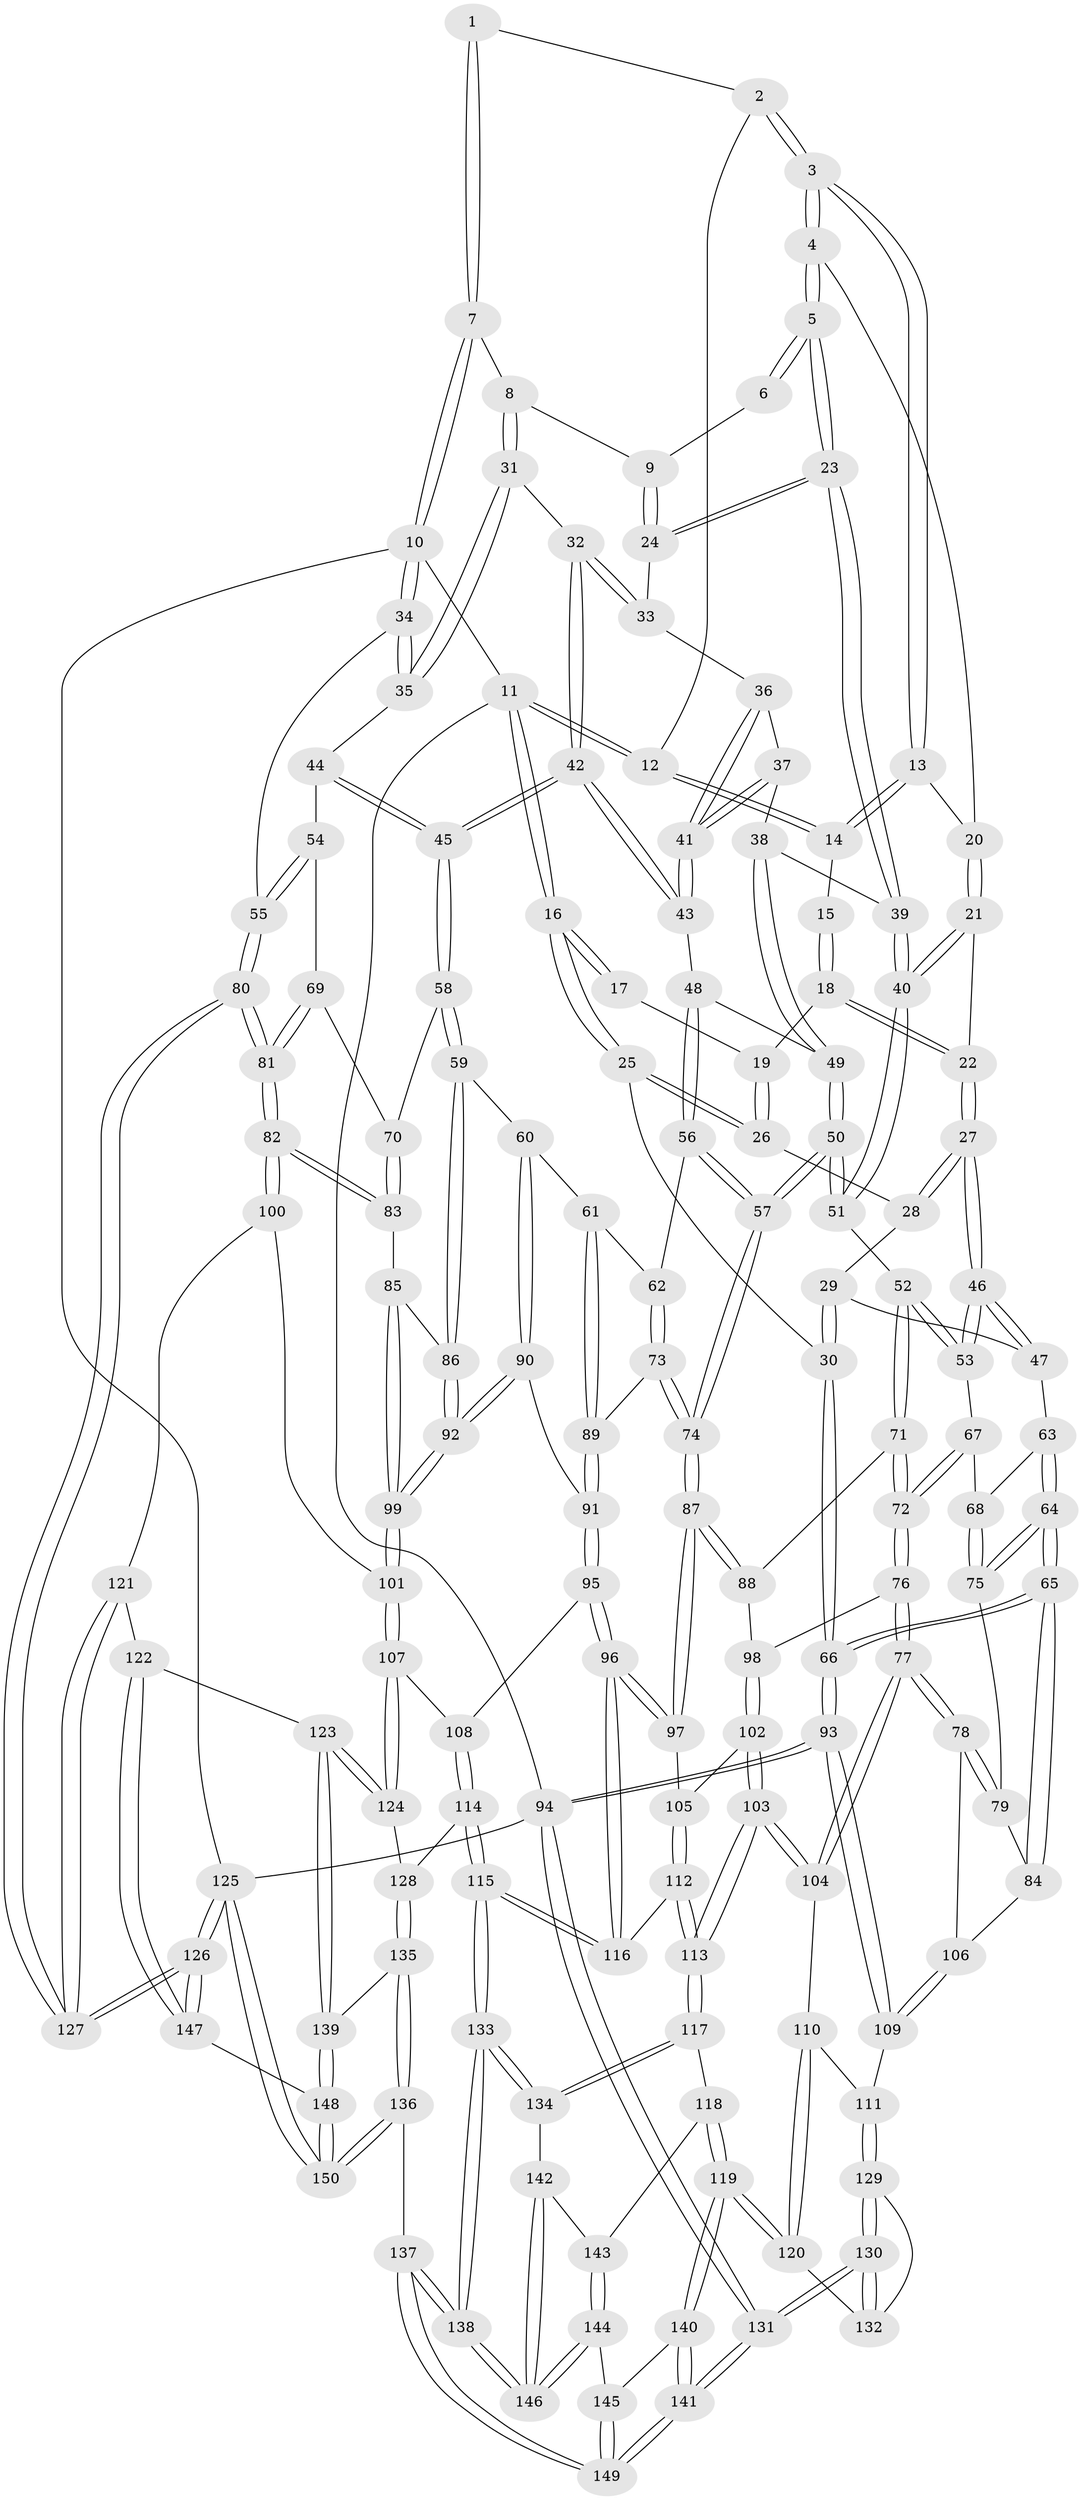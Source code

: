 // coarse degree distribution, {3: 0.15053763440860216, 4: 0.34408602150537637, 6: 0.17204301075268819, 5: 0.3010752688172043, 2: 0.03225806451612903}
// Generated by graph-tools (version 1.1) at 2025/42/03/06/25 10:42:33]
// undirected, 150 vertices, 372 edges
graph export_dot {
graph [start="1"]
  node [color=gray90,style=filled];
  1 [pos="+0.7309973697022295+0"];
  2 [pos="+0.4916214338219888+0"];
  3 [pos="+0.5246125375159154+0.1575685538808014"];
  4 [pos="+0.5283211378578277+0.17011648796561882"];
  5 [pos="+0.5316384370857477+0.17372211732183696"];
  6 [pos="+0.703858909514053+0"];
  7 [pos="+1+0"];
  8 [pos="+0.8342153416641103+0.15379994040170294"];
  9 [pos="+0.6908217463618058+0.10065524112396913"];
  10 [pos="+1+0"];
  11 [pos="+0+0"];
  12 [pos="+0.26709171984291097+0"];
  13 [pos="+0.2899254707177603+0.0538325671245008"];
  14 [pos="+0.2730212642556722+0.025292267015258822"];
  15 [pos="+0.2511873975439771+0.054668033103275726"];
  16 [pos="+0+0"];
  17 [pos="+0.14408058058412335+0.10642092240070626"];
  18 [pos="+0.20284129253894403+0.15410699282242626"];
  19 [pos="+0.1303576234514751+0.1620216968284192"];
  20 [pos="+0.3365057730030678+0.19821011852662557"];
  21 [pos="+0.31064970319396285+0.24086754735107047"];
  22 [pos="+0.25305495196605526+0.2950241464033878"];
  23 [pos="+0.5347427363394971+0.177362877080934"];
  24 [pos="+0.6073476054482989+0.17095357884499912"];
  25 [pos="+0+0"];
  26 [pos="+0.10780334798296998+0.17491118699178224"];
  27 [pos="+0.23744066883187406+0.326268868141218"];
  28 [pos="+0.10788346953474957+0.18444220261685854"];
  29 [pos="+0.037498978102375576+0.2780269218910797"];
  30 [pos="+0+0.21941611871172653"];
  31 [pos="+0.8324576071940881+0.22899919857185239"];
  32 [pos="+0.82380326883579+0.2343930242332766"];
  33 [pos="+0.7210867693208598+0.24146320858588788"];
  34 [pos="+1+0.18807672453589203"];
  35 [pos="+0.912997827786831+0.27428781888183906"];
  36 [pos="+0.7015599399075508+0.2782578964653816"];
  37 [pos="+0.6373060688784296+0.2989085014829061"];
  38 [pos="+0.5883870374334995+0.3053688840048839"];
  39 [pos="+0.5283511919846734+0.25811000923545024"];
  40 [pos="+0.4847337521672444+0.3211143803309301"];
  41 [pos="+0.6945318477168011+0.33509837855542984"];
  42 [pos="+0.766247188280402+0.3932049395418188"];
  43 [pos="+0.6944668411252501+0.3683445236304961"];
  44 [pos="+0.9136184696138265+0.36287104751351945"];
  45 [pos="+0.7949925606625777+0.4514785811782471"];
  46 [pos="+0.23329797390494791+0.34683775559772206"];
  47 [pos="+0.12327635531604+0.3514392803779182"];
  48 [pos="+0.6539864386417366+0.38071038593513346"];
  49 [pos="+0.6159312902802505+0.3458176908561533"];
  50 [pos="+0.5107861240758597+0.46113715555431595"];
  51 [pos="+0.4550902718145839+0.3994968035257661"];
  52 [pos="+0.3062787302750056+0.4242537688201221"];
  53 [pos="+0.23637893787424114+0.35203615770849034"];
  54 [pos="+0.966093533934606+0.42241503411181774"];
  55 [pos="+1+0.5453991030591718"];
  56 [pos="+0.6319542759656985+0.43461520465995396"];
  57 [pos="+0.518666780602233+0.4720012785773916"];
  58 [pos="+0.7949032016475521+0.4581811549077114"];
  59 [pos="+0.7632647539202995+0.49727989033692577"];
  60 [pos="+0.7545259397681624+0.5017994982468672"];
  61 [pos="+0.7302673685957956+0.5031434899712738"];
  62 [pos="+0.6767094832582881+0.48111072034634544"];
  63 [pos="+0.059857122819055295+0.41803271242941065"];
  64 [pos="+0+0.46185487355736426"];
  65 [pos="+0+0.5172293550737848"];
  66 [pos="+0+0.5174207775907506"];
  67 [pos="+0.141244814166856+0.49133943922589385"];
  68 [pos="+0.12843948493950774+0.49652751082541696"];
  69 [pos="+0.8527552203303418+0.4844206584167284"];
  70 [pos="+0.8509537746651962+0.48422116378696883"];
  71 [pos="+0.3056978656114991+0.43135127920566196"];
  72 [pos="+0.23280451975618194+0.5699325018049157"];
  73 [pos="+0.5794065363333913+0.5593618791646525"];
  74 [pos="+0.5272606845077862+0.5576279873285247"];
  75 [pos="+0.12045107512895702+0.5076566820077489"];
  76 [pos="+0.23154581926529855+0.5752260177677617"];
  77 [pos="+0.19038548354943605+0.626886278726407"];
  78 [pos="+0.14460478960032164+0.6198891004821645"];
  79 [pos="+0.11629283081039453+0.5206569401052896"];
  80 [pos="+1+0.6234772013125225"];
  81 [pos="+1+0.62483292218479"];
  82 [pos="+1+0.6330798368472237"];
  83 [pos="+0.8746642014415476+0.5968139682745904"];
  84 [pos="+0+0.5572972972066187"];
  85 [pos="+0.8677405633328599+0.5986569186826002"];
  86 [pos="+0.8101264323634754+0.5740681849748885"];
  87 [pos="+0.5147415050131561+0.5805466033289316"];
  88 [pos="+0.3893161053028164+0.5760166038111029"];
  89 [pos="+0.6474056451893598+0.5804962999882753"];
  90 [pos="+0.7305719271989602+0.6272158864485418"];
  91 [pos="+0.6829423252964392+0.6389617106904186"];
  92 [pos="+0.7746226460836905+0.651580545483322"];
  93 [pos="+0+0.8510089327584905"];
  94 [pos="+0+1"];
  95 [pos="+0.6675513678203445+0.667248638012259"];
  96 [pos="+0.5211541987246485+0.6897830210198191"];
  97 [pos="+0.5206430068813082+0.6885662404024279"];
  98 [pos="+0.35282880361831653+0.6250103278709008"];
  99 [pos="+0.8021210388424055+0.6866381985659286"];
  100 [pos="+0.8802599141313315+0.7330117915706794"];
  101 [pos="+0.81067046939009+0.7234187559852716"];
  102 [pos="+0.3538204979258596+0.6533196964053807"];
  103 [pos="+0.2661278672527994+0.7195160805451849"];
  104 [pos="+0.2188767927193821+0.7002779499798606"];
  105 [pos="+0.3788851697519086+0.6749799066189982"];
  106 [pos="+0.09125492585506374+0.6312861181414924"];
  107 [pos="+0.7787330902042143+0.7542017869554967"];
  108 [pos="+0.6916924090351733+0.7285130892757408"];
  109 [pos="+0.051590524429487784+0.7597386889178259"];
  110 [pos="+0.21813436835238273+0.7012019606673194"];
  111 [pos="+0.09491027649937316+0.7778652281533569"];
  112 [pos="+0.3724797027805232+0.7988133831958919"];
  113 [pos="+0.3325262652566232+0.8169121456909632"];
  114 [pos="+0.5991764731704234+0.8144076910734731"];
  115 [pos="+0.5426664349187964+0.8174339200327156"];
  116 [pos="+0.5203452870428622+0.7859671112778563"];
  117 [pos="+0.3311766042683352+0.8200974756124356"];
  118 [pos="+0.31760044898765155+0.8410873245935286"];
  119 [pos="+0.22701282993425395+0.8855306040933585"];
  120 [pos="+0.18865359095368936+0.8535244170668397"];
  121 [pos="+0.8930395792053017+0.8171642730602844"];
  122 [pos="+0.870909421273231+0.8804053950609264"];
  123 [pos="+0.8380048297842002+0.8921899803053883"];
  124 [pos="+0.7728158762018156+0.7907819850338194"];
  125 [pos="+1+1"];
  126 [pos="+1+0.9711174590373204"];
  127 [pos="+1+0.8222115394254301"];
  128 [pos="+0.6912011313981775+0.8532769842669378"];
  129 [pos="+0.11715570965229585+0.8128609022019377"];
  130 [pos="+0.053909693192339334+0.9361564874423377"];
  131 [pos="+0+1"];
  132 [pos="+0.18851529718724436+0.8534870917797033"];
  133 [pos="+0.5240775873896241+0.9499123955332112"];
  134 [pos="+0.44211685865903955+0.9162326968640776"];
  135 [pos="+0.7031439131344539+0.8879515652143146"];
  136 [pos="+0.6011740174500909+1"];
  137 [pos="+0.5512985369789359+1"];
  138 [pos="+0.546529074921168+1"];
  139 [pos="+0.8206839065028341+0.9206543524129988"];
  140 [pos="+0.20426802861310892+1"];
  141 [pos="+0.07765234681279512+1"];
  142 [pos="+0.36836253869142643+0.914958618712682"];
  143 [pos="+0.340015821746237+0.8959926087241825"];
  144 [pos="+0.3336332876972992+0.9438893701759591"];
  145 [pos="+0.3295146285928138+0.9487285989414328"];
  146 [pos="+0.4139938085623132+1"];
  147 [pos="+1+0.9234215619259751"];
  148 [pos="+0.8119883840789669+1"];
  149 [pos="+0.35748869358255964+1"];
  150 [pos="+0.7394591517278963+1"];
  1 -- 2;
  1 -- 7;
  1 -- 7;
  2 -- 3;
  2 -- 3;
  2 -- 12;
  3 -- 4;
  3 -- 4;
  3 -- 13;
  3 -- 13;
  4 -- 5;
  4 -- 5;
  4 -- 20;
  5 -- 6;
  5 -- 6;
  5 -- 23;
  5 -- 23;
  6 -- 9;
  7 -- 8;
  7 -- 10;
  7 -- 10;
  8 -- 9;
  8 -- 31;
  8 -- 31;
  9 -- 24;
  9 -- 24;
  10 -- 11;
  10 -- 34;
  10 -- 34;
  10 -- 125;
  11 -- 12;
  11 -- 12;
  11 -- 16;
  11 -- 16;
  11 -- 94;
  12 -- 14;
  12 -- 14;
  13 -- 14;
  13 -- 14;
  13 -- 20;
  14 -- 15;
  15 -- 18;
  15 -- 18;
  16 -- 17;
  16 -- 17;
  16 -- 25;
  16 -- 25;
  17 -- 19;
  18 -- 19;
  18 -- 22;
  18 -- 22;
  19 -- 26;
  19 -- 26;
  20 -- 21;
  20 -- 21;
  21 -- 22;
  21 -- 40;
  21 -- 40;
  22 -- 27;
  22 -- 27;
  23 -- 24;
  23 -- 24;
  23 -- 39;
  23 -- 39;
  24 -- 33;
  25 -- 26;
  25 -- 26;
  25 -- 30;
  26 -- 28;
  27 -- 28;
  27 -- 28;
  27 -- 46;
  27 -- 46;
  28 -- 29;
  29 -- 30;
  29 -- 30;
  29 -- 47;
  30 -- 66;
  30 -- 66;
  31 -- 32;
  31 -- 35;
  31 -- 35;
  32 -- 33;
  32 -- 33;
  32 -- 42;
  32 -- 42;
  33 -- 36;
  34 -- 35;
  34 -- 35;
  34 -- 55;
  35 -- 44;
  36 -- 37;
  36 -- 41;
  36 -- 41;
  37 -- 38;
  37 -- 41;
  37 -- 41;
  38 -- 39;
  38 -- 49;
  38 -- 49;
  39 -- 40;
  39 -- 40;
  40 -- 51;
  40 -- 51;
  41 -- 43;
  41 -- 43;
  42 -- 43;
  42 -- 43;
  42 -- 45;
  42 -- 45;
  43 -- 48;
  44 -- 45;
  44 -- 45;
  44 -- 54;
  45 -- 58;
  45 -- 58;
  46 -- 47;
  46 -- 47;
  46 -- 53;
  46 -- 53;
  47 -- 63;
  48 -- 49;
  48 -- 56;
  48 -- 56;
  49 -- 50;
  49 -- 50;
  50 -- 51;
  50 -- 51;
  50 -- 57;
  50 -- 57;
  51 -- 52;
  52 -- 53;
  52 -- 53;
  52 -- 71;
  52 -- 71;
  53 -- 67;
  54 -- 55;
  54 -- 55;
  54 -- 69;
  55 -- 80;
  55 -- 80;
  56 -- 57;
  56 -- 57;
  56 -- 62;
  57 -- 74;
  57 -- 74;
  58 -- 59;
  58 -- 59;
  58 -- 70;
  59 -- 60;
  59 -- 86;
  59 -- 86;
  60 -- 61;
  60 -- 90;
  60 -- 90;
  61 -- 62;
  61 -- 89;
  61 -- 89;
  62 -- 73;
  62 -- 73;
  63 -- 64;
  63 -- 64;
  63 -- 68;
  64 -- 65;
  64 -- 65;
  64 -- 75;
  64 -- 75;
  65 -- 66;
  65 -- 66;
  65 -- 84;
  65 -- 84;
  66 -- 93;
  66 -- 93;
  67 -- 68;
  67 -- 72;
  67 -- 72;
  68 -- 75;
  68 -- 75;
  69 -- 70;
  69 -- 81;
  69 -- 81;
  70 -- 83;
  70 -- 83;
  71 -- 72;
  71 -- 72;
  71 -- 88;
  72 -- 76;
  72 -- 76;
  73 -- 74;
  73 -- 74;
  73 -- 89;
  74 -- 87;
  74 -- 87;
  75 -- 79;
  76 -- 77;
  76 -- 77;
  76 -- 98;
  77 -- 78;
  77 -- 78;
  77 -- 104;
  77 -- 104;
  78 -- 79;
  78 -- 79;
  78 -- 106;
  79 -- 84;
  80 -- 81;
  80 -- 81;
  80 -- 127;
  80 -- 127;
  81 -- 82;
  81 -- 82;
  82 -- 83;
  82 -- 83;
  82 -- 100;
  82 -- 100;
  83 -- 85;
  84 -- 106;
  85 -- 86;
  85 -- 99;
  85 -- 99;
  86 -- 92;
  86 -- 92;
  87 -- 88;
  87 -- 88;
  87 -- 97;
  87 -- 97;
  88 -- 98;
  89 -- 91;
  89 -- 91;
  90 -- 91;
  90 -- 92;
  90 -- 92;
  91 -- 95;
  91 -- 95;
  92 -- 99;
  92 -- 99;
  93 -- 94;
  93 -- 94;
  93 -- 109;
  93 -- 109;
  94 -- 131;
  94 -- 131;
  94 -- 125;
  95 -- 96;
  95 -- 96;
  95 -- 108;
  96 -- 97;
  96 -- 97;
  96 -- 116;
  96 -- 116;
  97 -- 105;
  98 -- 102;
  98 -- 102;
  99 -- 101;
  99 -- 101;
  100 -- 101;
  100 -- 121;
  101 -- 107;
  101 -- 107;
  102 -- 103;
  102 -- 103;
  102 -- 105;
  103 -- 104;
  103 -- 104;
  103 -- 113;
  103 -- 113;
  104 -- 110;
  105 -- 112;
  105 -- 112;
  106 -- 109;
  106 -- 109;
  107 -- 108;
  107 -- 124;
  107 -- 124;
  108 -- 114;
  108 -- 114;
  109 -- 111;
  110 -- 111;
  110 -- 120;
  110 -- 120;
  111 -- 129;
  111 -- 129;
  112 -- 113;
  112 -- 113;
  112 -- 116;
  113 -- 117;
  113 -- 117;
  114 -- 115;
  114 -- 115;
  114 -- 128;
  115 -- 116;
  115 -- 116;
  115 -- 133;
  115 -- 133;
  117 -- 118;
  117 -- 134;
  117 -- 134;
  118 -- 119;
  118 -- 119;
  118 -- 143;
  119 -- 120;
  119 -- 120;
  119 -- 140;
  119 -- 140;
  120 -- 132;
  121 -- 122;
  121 -- 127;
  121 -- 127;
  122 -- 123;
  122 -- 147;
  122 -- 147;
  123 -- 124;
  123 -- 124;
  123 -- 139;
  123 -- 139;
  124 -- 128;
  125 -- 126;
  125 -- 126;
  125 -- 150;
  125 -- 150;
  126 -- 127;
  126 -- 127;
  126 -- 147;
  126 -- 147;
  128 -- 135;
  128 -- 135;
  129 -- 130;
  129 -- 130;
  129 -- 132;
  130 -- 131;
  130 -- 131;
  130 -- 132;
  130 -- 132;
  131 -- 141;
  131 -- 141;
  133 -- 134;
  133 -- 134;
  133 -- 138;
  133 -- 138;
  134 -- 142;
  135 -- 136;
  135 -- 136;
  135 -- 139;
  136 -- 137;
  136 -- 150;
  136 -- 150;
  137 -- 138;
  137 -- 138;
  137 -- 149;
  137 -- 149;
  138 -- 146;
  138 -- 146;
  139 -- 148;
  139 -- 148;
  140 -- 141;
  140 -- 141;
  140 -- 145;
  141 -- 149;
  141 -- 149;
  142 -- 143;
  142 -- 146;
  142 -- 146;
  143 -- 144;
  143 -- 144;
  144 -- 145;
  144 -- 146;
  144 -- 146;
  145 -- 149;
  145 -- 149;
  147 -- 148;
  148 -- 150;
  148 -- 150;
}

